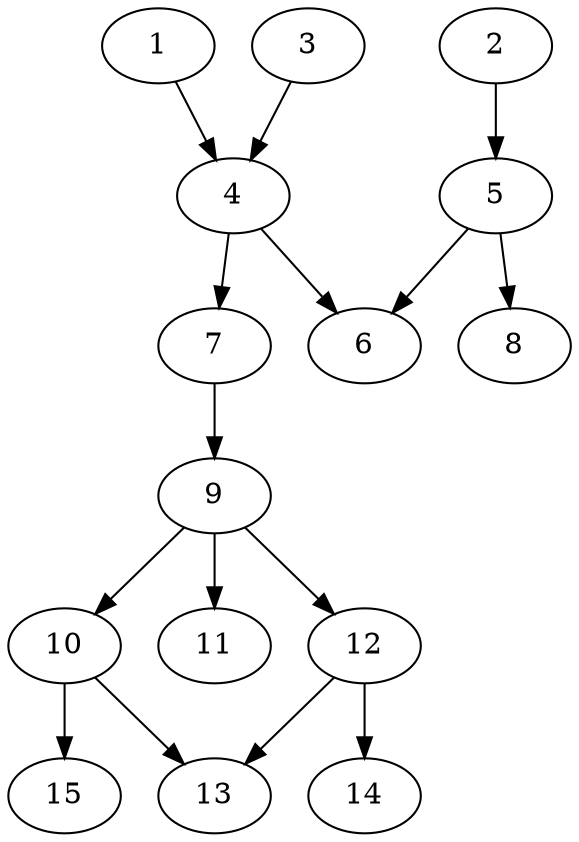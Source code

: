 // DAG automatically generated by daggen at Tue Aug  6 16:26:16 2019
// ./daggen --dot -n 15 --ccr 0.4 --fat 0.5 --regular 0.5 --density 0.6 --mindata 5242880 --maxdata 52428800 
digraph G {
  1 [size="58170880", alpha="0.15", expect_size="23268352"] 
  1 -> 4 [size ="23268352"]
  2 [size="76160000", alpha="0.05", expect_size="30464000"] 
  2 -> 5 [size ="30464000"]
  3 [size="18493440", alpha="0.14", expect_size="7397376"] 
  3 -> 4 [size ="7397376"]
  4 [size="65026560", alpha="0.15", expect_size="26010624"] 
  4 -> 6 [size ="26010624"]
  4 -> 7 [size ="26010624"]
  5 [size="75645440", alpha="0.06", expect_size="30258176"] 
  5 -> 6 [size ="30258176"]
  5 -> 8 [size ="30258176"]
  6 [size="114388480", alpha="0.20", expect_size="45755392"] 
  7 [size="51427840", alpha="0.14", expect_size="20571136"] 
  7 -> 9 [size ="20571136"]
  8 [size="19036160", alpha="0.18", expect_size="7614464"] 
  9 [size="98534400", alpha="0.04", expect_size="39413760"] 
  9 -> 10 [size ="39413760"]
  9 -> 11 [size ="39413760"]
  9 -> 12 [size ="39413760"]
  10 [size="78492160", alpha="0.16", expect_size="31396864"] 
  10 -> 13 [size ="31396864"]
  10 -> 15 [size ="31396864"]
  11 [size="37680640", alpha="0.14", expect_size="15072256"] 
  12 [size="124285440", alpha="0.06", expect_size="49714176"] 
  12 -> 13 [size ="49714176"]
  12 -> 14 [size ="49714176"]
  13 [size="35653120", alpha="0.19", expect_size="14261248"] 
  14 [size="120194560", alpha="0.12", expect_size="48077824"] 
  15 [size="92026880", alpha="0.13", expect_size="36810752"] 
}
